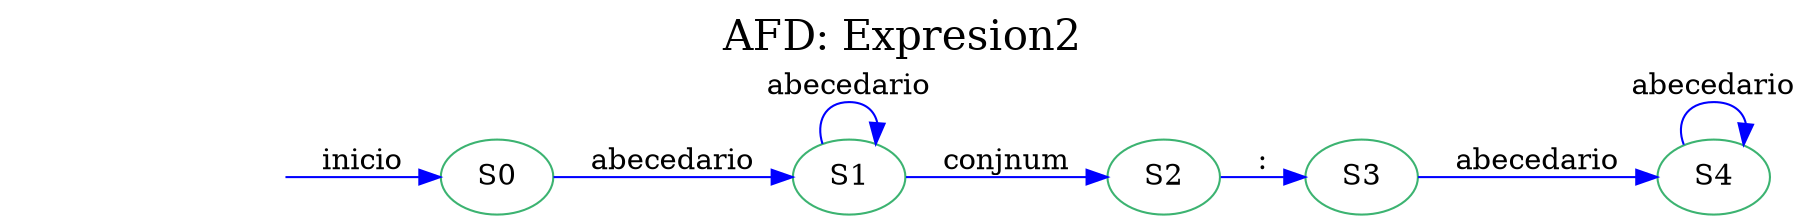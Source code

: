 digraph AFD { 
graph [label="AFD: Expresion2", labelloc=t, fontsize=20]; rankdir=LR;edge [color=blue];node [color = mediumseagreen];"S0"[ label=S0]
"S1"[ label=S1]
"S2"[ label=S2]
"S3"[ label=S3]
"S4"[ label=S4]
secret_node [style=invis];
secret_node -> S0 [label="inicio"];"S0"->"S1"[label="abecedario"];
"S1"->"S1"[label="abecedario"];
"S1"->"S2"[label="conjnum"];
"S2"->"S3"[label="\:"];
"S3"->"S4"[label="abecedario"];
"S4"->"S4"[label="abecedario"];

}